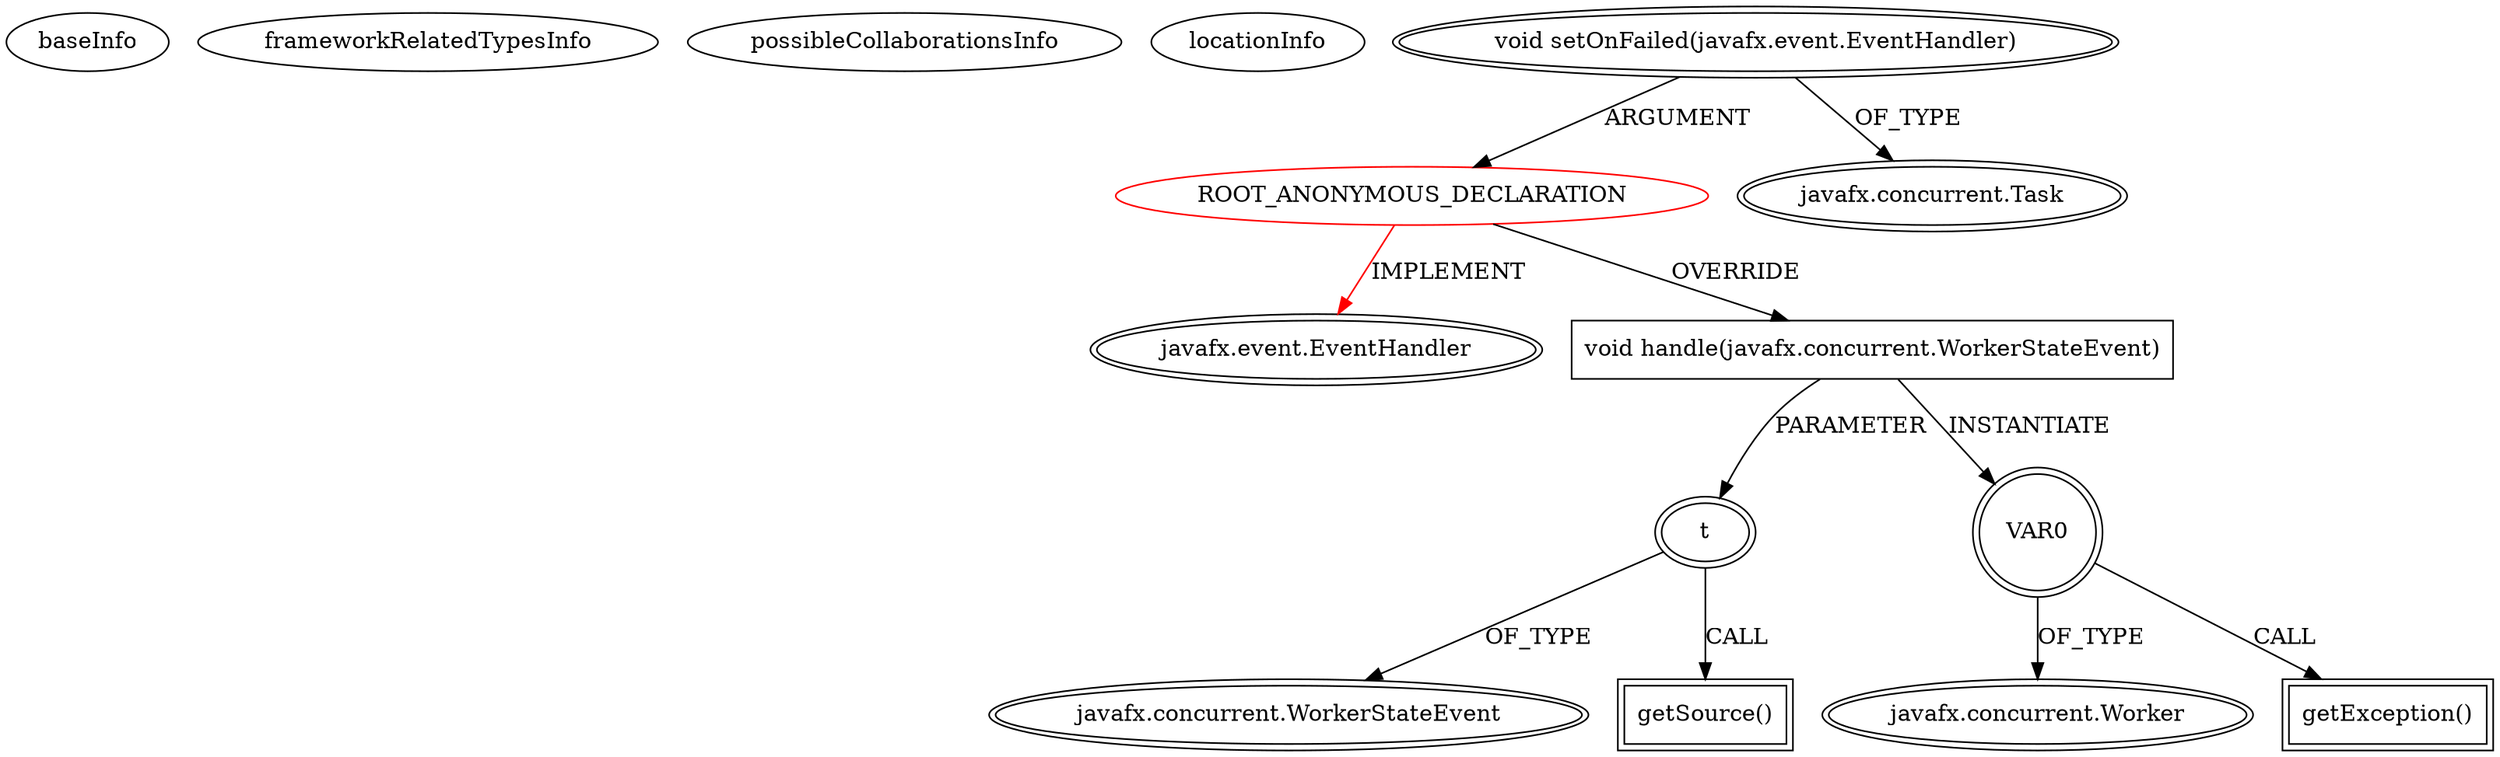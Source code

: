 digraph {
baseInfo[graphId=1033,category="extension_graph",isAnonymous=true,possibleRelation=false]
frameworkRelatedTypesInfo[0="javafx.event.EventHandler"]
possibleCollaborationsInfo[]
locationInfo[projectName="NukeName-MazeFramework",filePath="/NukeName-MazeFramework/MazeFramework-master/MazeFramework/src/mazeframework/MazeFramework.java",contextSignature="void execute()",graphId="1033"]
0[label="ROOT_ANONYMOUS_DECLARATION",vertexType="ROOT_ANONYMOUS_DECLARATION",isFrameworkType=false,color=red]
1[label="javafx.event.EventHandler",vertexType="FRAMEWORK_INTERFACE_TYPE",isFrameworkType=true,peripheries=2]
2[label="void setOnFailed(javafx.event.EventHandler)",vertexType="OUTSIDE_CALL",isFrameworkType=true,peripheries=2]
3[label="javafx.concurrent.Task",vertexType="FRAMEWORK_CLASS_TYPE",isFrameworkType=true,peripheries=2]
4[label="void handle(javafx.concurrent.WorkerStateEvent)",vertexType="OVERRIDING_METHOD_DECLARATION",isFrameworkType=false,shape=box]
5[label="t",vertexType="PARAMETER_DECLARATION",isFrameworkType=true,peripheries=2]
6[label="javafx.concurrent.WorkerStateEvent",vertexType="FRAMEWORK_CLASS_TYPE",isFrameworkType=true,peripheries=2]
7[label="VAR0",vertexType="VARIABLE_EXPRESION",isFrameworkType=true,peripheries=2,shape=circle]
9[label="javafx.concurrent.Worker",vertexType="FRAMEWORK_INTERFACE_TYPE",isFrameworkType=true,peripheries=2]
8[label="getException()",vertexType="INSIDE_CALL",isFrameworkType=true,peripheries=2,shape=box]
11[label="getSource()",vertexType="INSIDE_CALL",isFrameworkType=true,peripheries=2,shape=box]
0->1[label="IMPLEMENT",color=red]
2->0[label="ARGUMENT"]
2->3[label="OF_TYPE"]
0->4[label="OVERRIDE"]
5->6[label="OF_TYPE"]
4->5[label="PARAMETER"]
4->7[label="INSTANTIATE"]
7->9[label="OF_TYPE"]
7->8[label="CALL"]
5->11[label="CALL"]
}
